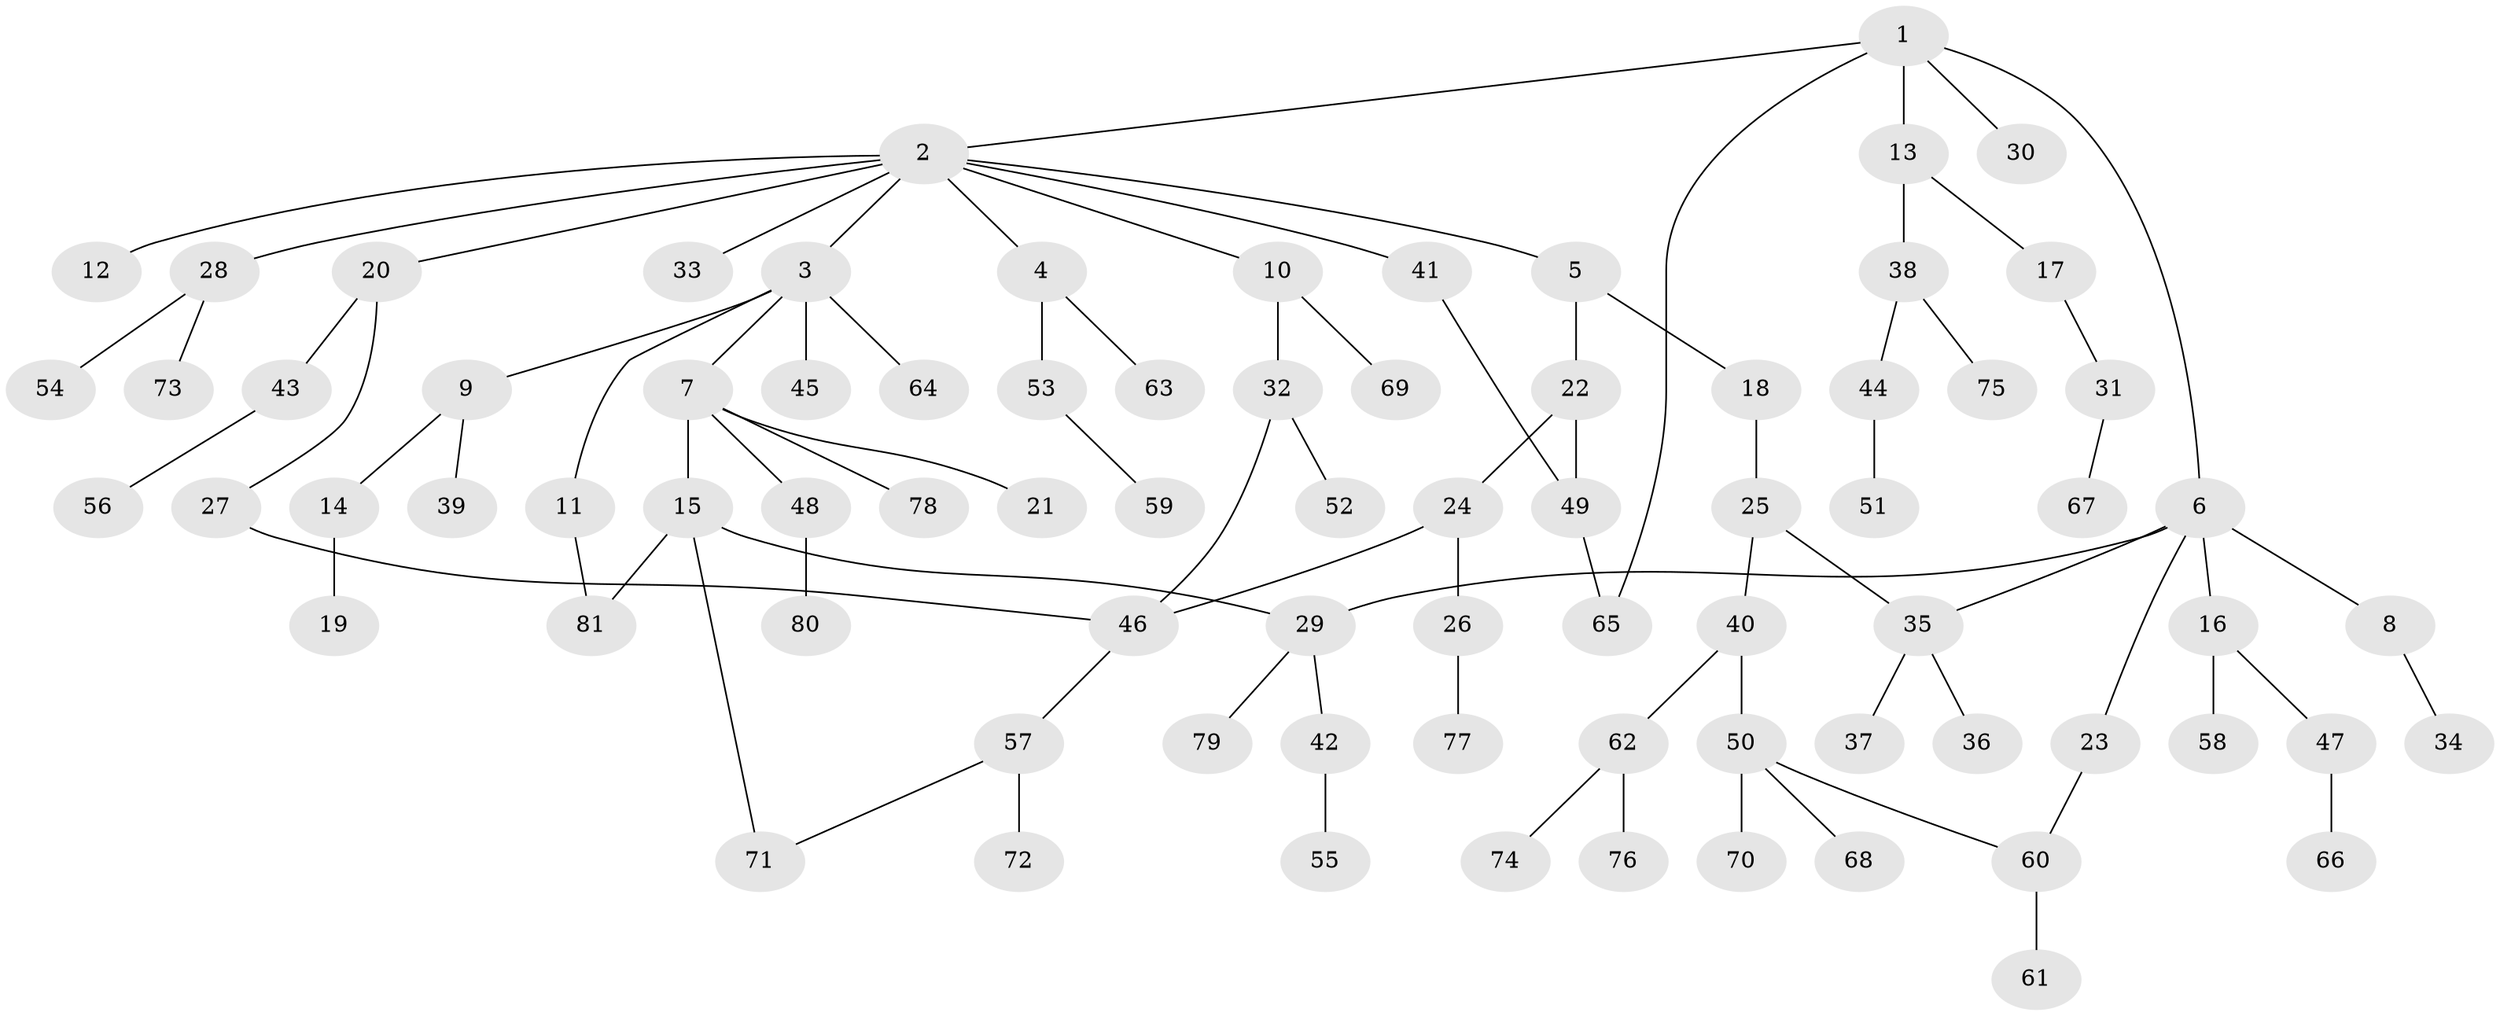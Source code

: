 // Generated by graph-tools (version 1.1) at 2025/49/03/09/25 03:49:26]
// undirected, 81 vertices, 89 edges
graph export_dot {
graph [start="1"]
  node [color=gray90,style=filled];
  1;
  2;
  3;
  4;
  5;
  6;
  7;
  8;
  9;
  10;
  11;
  12;
  13;
  14;
  15;
  16;
  17;
  18;
  19;
  20;
  21;
  22;
  23;
  24;
  25;
  26;
  27;
  28;
  29;
  30;
  31;
  32;
  33;
  34;
  35;
  36;
  37;
  38;
  39;
  40;
  41;
  42;
  43;
  44;
  45;
  46;
  47;
  48;
  49;
  50;
  51;
  52;
  53;
  54;
  55;
  56;
  57;
  58;
  59;
  60;
  61;
  62;
  63;
  64;
  65;
  66;
  67;
  68;
  69;
  70;
  71;
  72;
  73;
  74;
  75;
  76;
  77;
  78;
  79;
  80;
  81;
  1 -- 2;
  1 -- 6;
  1 -- 13;
  1 -- 30;
  1 -- 65;
  2 -- 3;
  2 -- 4;
  2 -- 5;
  2 -- 10;
  2 -- 12;
  2 -- 20;
  2 -- 28;
  2 -- 33;
  2 -- 41;
  3 -- 7;
  3 -- 9;
  3 -- 11;
  3 -- 45;
  3 -- 64;
  4 -- 53;
  4 -- 63;
  5 -- 18;
  5 -- 22;
  6 -- 8;
  6 -- 16;
  6 -- 23;
  6 -- 29;
  6 -- 35;
  7 -- 15;
  7 -- 21;
  7 -- 48;
  7 -- 78;
  8 -- 34;
  9 -- 14;
  9 -- 39;
  10 -- 32;
  10 -- 69;
  11 -- 81;
  13 -- 17;
  13 -- 38;
  14 -- 19;
  15 -- 29;
  15 -- 81;
  15 -- 71;
  16 -- 47;
  16 -- 58;
  17 -- 31;
  18 -- 25;
  20 -- 27;
  20 -- 43;
  22 -- 24;
  22 -- 49;
  23 -- 60;
  24 -- 26;
  24 -- 46;
  25 -- 35;
  25 -- 40;
  26 -- 77;
  27 -- 46;
  28 -- 54;
  28 -- 73;
  29 -- 42;
  29 -- 79;
  31 -- 67;
  32 -- 52;
  32 -- 46;
  35 -- 36;
  35 -- 37;
  38 -- 44;
  38 -- 75;
  40 -- 50;
  40 -- 62;
  41 -- 49;
  42 -- 55;
  43 -- 56;
  44 -- 51;
  46 -- 57;
  47 -- 66;
  48 -- 80;
  49 -- 65;
  50 -- 68;
  50 -- 70;
  50 -- 60;
  53 -- 59;
  57 -- 71;
  57 -- 72;
  60 -- 61;
  62 -- 74;
  62 -- 76;
}
